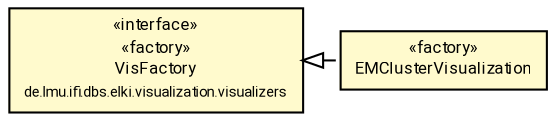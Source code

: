 #!/usr/local/bin/dot
#
# Class diagram 
# Generated by UMLGraph version R5_7_2-60-g0e99a6 (http://www.spinellis.gr/umlgraph/)
#

digraph G {
	graph [fontnames="svg"]
	edge [fontname="Roboto",fontsize=7,labelfontname="Roboto",labelfontsize=7,color="black"];
	node [fontname="Roboto",fontcolor="black",fontsize=8,shape=plaintext,margin=0,width=0,height=0];
	nodesep=0.15;
	ranksep=0.25;
	rankdir=LR;
	// de.lmu.ifi.dbs.elki.visualization.visualizers.scatterplot.cluster.EMClusterVisualization
	c3737318 [label=<<table title="de.lmu.ifi.dbs.elki.visualization.visualizers.scatterplot.cluster.EMClusterVisualization" border="0" cellborder="1" cellspacing="0" cellpadding="2" bgcolor="lemonChiffon" href="EMClusterVisualization.html" target="_parent">
		<tr><td><table border="0" cellspacing="0" cellpadding="1">
		<tr><td align="center" balign="center"> &#171;factory&#187; </td></tr>
		<tr><td align="center" balign="center"> <font face="Roboto">EMClusterVisualization</font> </td></tr>
		</table></td></tr>
		</table>>, URL="EMClusterVisualization.html"];
	// de.lmu.ifi.dbs.elki.visualization.visualizers.VisFactory
	c3737369 [label=<<table title="de.lmu.ifi.dbs.elki.visualization.visualizers.VisFactory" border="0" cellborder="1" cellspacing="0" cellpadding="2" bgcolor="LemonChiffon" href="../../VisFactory.html" target="_parent">
		<tr><td><table border="0" cellspacing="0" cellpadding="1">
		<tr><td align="center" balign="center"> &#171;interface&#187; </td></tr>
		<tr><td align="center" balign="center"> &#171;factory&#187; </td></tr>
		<tr><td align="center" balign="center"> <font face="Roboto">VisFactory</font> </td></tr>
		<tr><td align="center" balign="center"> <font face="Roboto" point-size="7.0">de.lmu.ifi.dbs.elki.visualization.visualizers</font> </td></tr>
		</table></td></tr>
		</table>>, URL="../../VisFactory.html"];
	// de.lmu.ifi.dbs.elki.visualization.visualizers.scatterplot.cluster.EMClusterVisualization implements de.lmu.ifi.dbs.elki.visualization.visualizers.VisFactory
	c3737369 -> c3737318 [arrowtail=empty,style=dashed,dir=back,weight=9];
}

